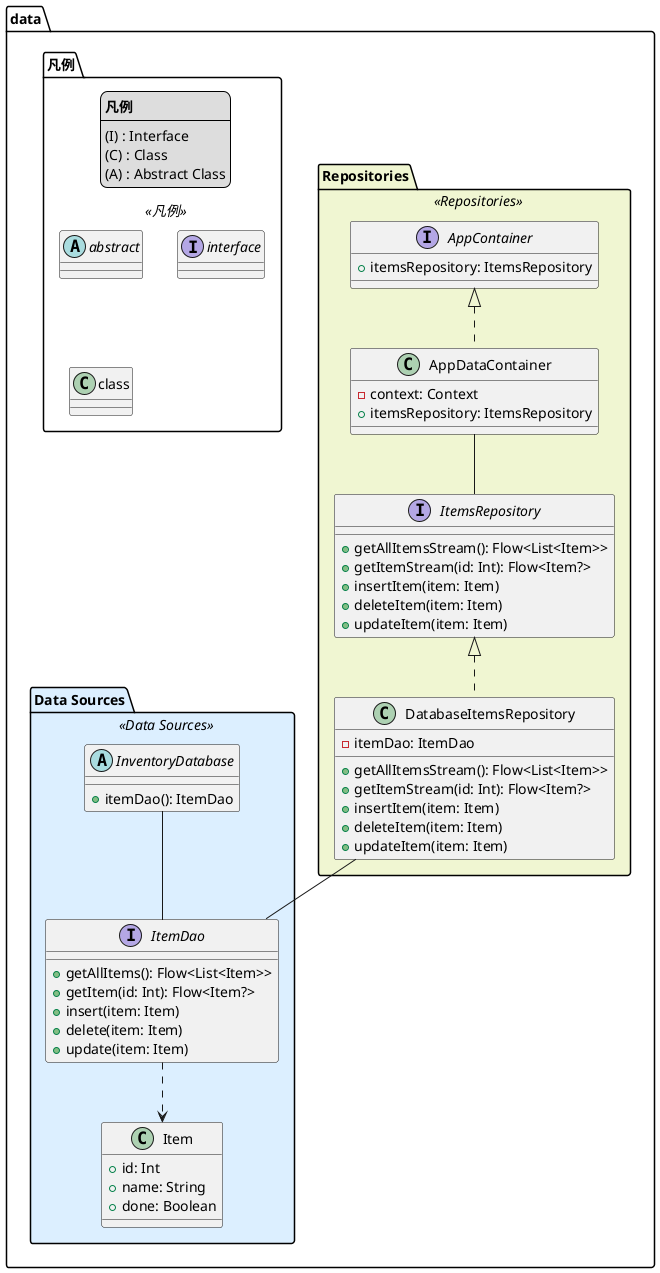 @startuml
skinparam package {
  backgroundColor<<Repositories>> #F0F6D2
  backgroundColor<<Data Sources>> #DCEFFF
}

package "data" {

    package "Repositories" <<Repositories>> {
        interface ItemsRepository {
            +getAllItemsStream(): Flow<List<Item>>
            +getItemStream(id: Int): Flow<Item?>
            +insertItem(item: Item)
            +deleteItem(item: Item)
            +updateItem(item: Item)
        }

        class DatabaseItemsRepository {
            -itemDao: ItemDao
            +getAllItemsStream(): Flow<List<Item>>
            +getItemStream(id: Int): Flow<Item?>
            +insertItem(item: Item)
            +deleteItem(item: Item)
            +updateItem(item: Item)
        }

        interface AppContainer {
            +itemsRepository: ItemsRepository
        }

        class AppDataContainer {
            -context: Context
            +itemsRepository: ItemsRepository
        }

        ItemsRepository <|.. DatabaseItemsRepository
        AppContainer <|.. AppDataContainer
        AppDataContainer -down- ItemsRepository
    }

    package "Data Sources" <<Data Sources>> {
        interface ItemDao {
            +getAllItems(): Flow<List<Item>>
            +getItem(id: Int): Flow<Item?>
            +insert(item: Item)
            +delete(item: Item)
            +update(item: Item)
        }

        class Item {
            +id: Int
            +name: String
            +done: Boolean
        }

        abstract class InventoryDatabase {
            +itemDao(): ItemDao
        }

        DatabaseItemsRepository -down- ItemDao
        ItemDao ..> Item
        InventoryDatabase -down- ItemDao
    }



    package "凡例" <<凡例>> {
    abstract        abstract
    interface       interface
class           class

    legend
        **凡例**
        ----
        (I) : Interface
        (C) : Class
        (A) : Abstract Class
    endlegend
}
@enduml